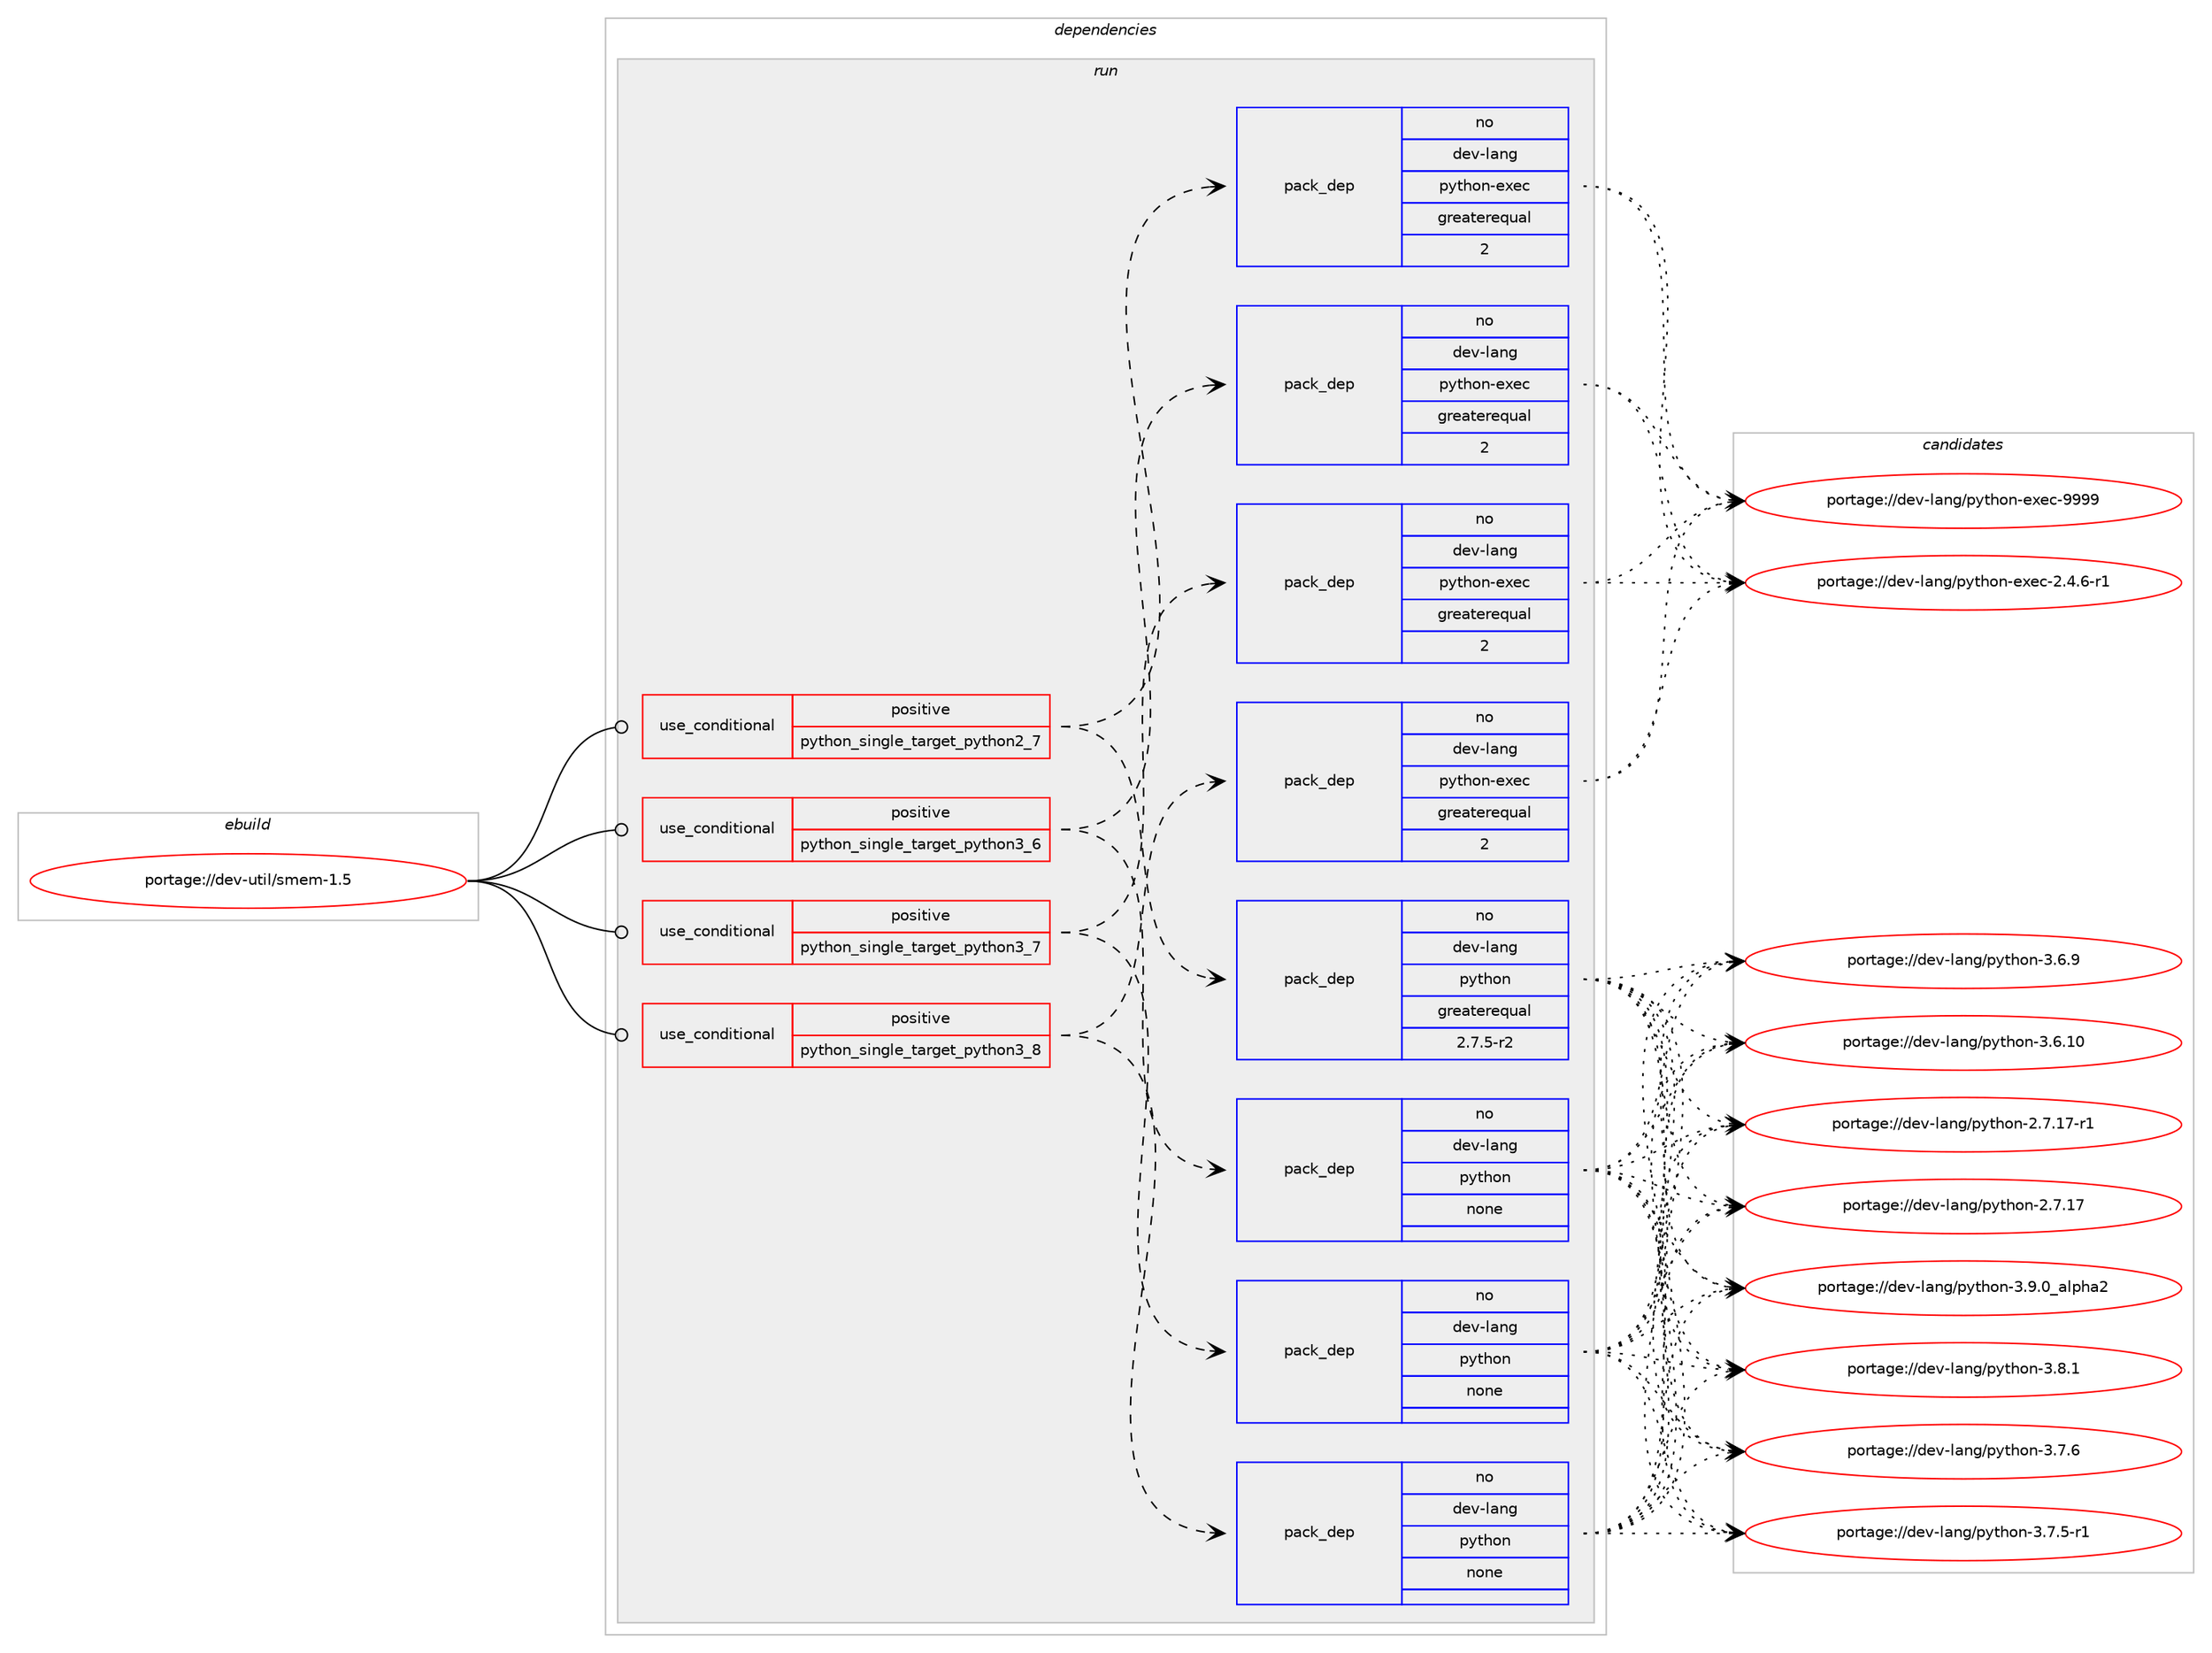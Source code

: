 digraph prolog {

# *************
# Graph options
# *************

newrank=true;
concentrate=true;
compound=true;
graph [rankdir=LR,fontname=Helvetica,fontsize=10,ranksep=1.5];#, ranksep=2.5, nodesep=0.2];
edge  [arrowhead=vee];
node  [fontname=Helvetica,fontsize=10];

# **********
# The ebuild
# **********

subgraph cluster_leftcol {
color=gray;
label=<<i>ebuild</i>>;
id [label="portage://dev-util/smem-1.5", color=red, width=4, href="../dev-util/smem-1.5.svg"];
}

# ****************
# The dependencies
# ****************

subgraph cluster_midcol {
color=gray;
label=<<i>dependencies</i>>;
subgraph cluster_compile {
fillcolor="#eeeeee";
style=filled;
label=<<i>compile</i>>;
}
subgraph cluster_compileandrun {
fillcolor="#eeeeee";
style=filled;
label=<<i>compile and run</i>>;
}
subgraph cluster_run {
fillcolor="#eeeeee";
style=filled;
label=<<i>run</i>>;
subgraph cond61578 {
dependency297216 [label=<<TABLE BORDER="0" CELLBORDER="1" CELLSPACING="0" CELLPADDING="4"><TR><TD ROWSPAN="3" CELLPADDING="10">use_conditional</TD></TR><TR><TD>positive</TD></TR><TR><TD>python_single_target_python2_7</TD></TR></TABLE>>, shape=none, color=red];
subgraph pack231054 {
dependency297217 [label=<<TABLE BORDER="0" CELLBORDER="1" CELLSPACING="0" CELLPADDING="4" WIDTH="220"><TR><TD ROWSPAN="6" CELLPADDING="30">pack_dep</TD></TR><TR><TD WIDTH="110">no</TD></TR><TR><TD>dev-lang</TD></TR><TR><TD>python</TD></TR><TR><TD>greaterequal</TD></TR><TR><TD>2.7.5-r2</TD></TR></TABLE>>, shape=none, color=blue];
}
dependency297216:e -> dependency297217:w [weight=20,style="dashed",arrowhead="vee"];
subgraph pack231055 {
dependency297218 [label=<<TABLE BORDER="0" CELLBORDER="1" CELLSPACING="0" CELLPADDING="4" WIDTH="220"><TR><TD ROWSPAN="6" CELLPADDING="30">pack_dep</TD></TR><TR><TD WIDTH="110">no</TD></TR><TR><TD>dev-lang</TD></TR><TR><TD>python-exec</TD></TR><TR><TD>greaterequal</TD></TR><TR><TD>2</TD></TR></TABLE>>, shape=none, color=blue];
}
dependency297216:e -> dependency297218:w [weight=20,style="dashed",arrowhead="vee"];
}
id:e -> dependency297216:w [weight=20,style="solid",arrowhead="odot"];
subgraph cond61579 {
dependency297219 [label=<<TABLE BORDER="0" CELLBORDER="1" CELLSPACING="0" CELLPADDING="4"><TR><TD ROWSPAN="3" CELLPADDING="10">use_conditional</TD></TR><TR><TD>positive</TD></TR><TR><TD>python_single_target_python3_6</TD></TR></TABLE>>, shape=none, color=red];
subgraph pack231056 {
dependency297220 [label=<<TABLE BORDER="0" CELLBORDER="1" CELLSPACING="0" CELLPADDING="4" WIDTH="220"><TR><TD ROWSPAN="6" CELLPADDING="30">pack_dep</TD></TR><TR><TD WIDTH="110">no</TD></TR><TR><TD>dev-lang</TD></TR><TR><TD>python</TD></TR><TR><TD>none</TD></TR><TR><TD></TD></TR></TABLE>>, shape=none, color=blue];
}
dependency297219:e -> dependency297220:w [weight=20,style="dashed",arrowhead="vee"];
subgraph pack231057 {
dependency297221 [label=<<TABLE BORDER="0" CELLBORDER="1" CELLSPACING="0" CELLPADDING="4" WIDTH="220"><TR><TD ROWSPAN="6" CELLPADDING="30">pack_dep</TD></TR><TR><TD WIDTH="110">no</TD></TR><TR><TD>dev-lang</TD></TR><TR><TD>python-exec</TD></TR><TR><TD>greaterequal</TD></TR><TR><TD>2</TD></TR></TABLE>>, shape=none, color=blue];
}
dependency297219:e -> dependency297221:w [weight=20,style="dashed",arrowhead="vee"];
}
id:e -> dependency297219:w [weight=20,style="solid",arrowhead="odot"];
subgraph cond61580 {
dependency297222 [label=<<TABLE BORDER="0" CELLBORDER="1" CELLSPACING="0" CELLPADDING="4"><TR><TD ROWSPAN="3" CELLPADDING="10">use_conditional</TD></TR><TR><TD>positive</TD></TR><TR><TD>python_single_target_python3_7</TD></TR></TABLE>>, shape=none, color=red];
subgraph pack231058 {
dependency297223 [label=<<TABLE BORDER="0" CELLBORDER="1" CELLSPACING="0" CELLPADDING="4" WIDTH="220"><TR><TD ROWSPAN="6" CELLPADDING="30">pack_dep</TD></TR><TR><TD WIDTH="110">no</TD></TR><TR><TD>dev-lang</TD></TR><TR><TD>python</TD></TR><TR><TD>none</TD></TR><TR><TD></TD></TR></TABLE>>, shape=none, color=blue];
}
dependency297222:e -> dependency297223:w [weight=20,style="dashed",arrowhead="vee"];
subgraph pack231059 {
dependency297224 [label=<<TABLE BORDER="0" CELLBORDER="1" CELLSPACING="0" CELLPADDING="4" WIDTH="220"><TR><TD ROWSPAN="6" CELLPADDING="30">pack_dep</TD></TR><TR><TD WIDTH="110">no</TD></TR><TR><TD>dev-lang</TD></TR><TR><TD>python-exec</TD></TR><TR><TD>greaterequal</TD></TR><TR><TD>2</TD></TR></TABLE>>, shape=none, color=blue];
}
dependency297222:e -> dependency297224:w [weight=20,style="dashed",arrowhead="vee"];
}
id:e -> dependency297222:w [weight=20,style="solid",arrowhead="odot"];
subgraph cond61581 {
dependency297225 [label=<<TABLE BORDER="0" CELLBORDER="1" CELLSPACING="0" CELLPADDING="4"><TR><TD ROWSPAN="3" CELLPADDING="10">use_conditional</TD></TR><TR><TD>positive</TD></TR><TR><TD>python_single_target_python3_8</TD></TR></TABLE>>, shape=none, color=red];
subgraph pack231060 {
dependency297226 [label=<<TABLE BORDER="0" CELLBORDER="1" CELLSPACING="0" CELLPADDING="4" WIDTH="220"><TR><TD ROWSPAN="6" CELLPADDING="30">pack_dep</TD></TR><TR><TD WIDTH="110">no</TD></TR><TR><TD>dev-lang</TD></TR><TR><TD>python</TD></TR><TR><TD>none</TD></TR><TR><TD></TD></TR></TABLE>>, shape=none, color=blue];
}
dependency297225:e -> dependency297226:w [weight=20,style="dashed",arrowhead="vee"];
subgraph pack231061 {
dependency297227 [label=<<TABLE BORDER="0" CELLBORDER="1" CELLSPACING="0" CELLPADDING="4" WIDTH="220"><TR><TD ROWSPAN="6" CELLPADDING="30">pack_dep</TD></TR><TR><TD WIDTH="110">no</TD></TR><TR><TD>dev-lang</TD></TR><TR><TD>python-exec</TD></TR><TR><TD>greaterequal</TD></TR><TR><TD>2</TD></TR></TABLE>>, shape=none, color=blue];
}
dependency297225:e -> dependency297227:w [weight=20,style="dashed",arrowhead="vee"];
}
id:e -> dependency297225:w [weight=20,style="solid",arrowhead="odot"];
}
}

# **************
# The candidates
# **************

subgraph cluster_choices {
rank=same;
color=gray;
label=<<i>candidates</i>>;

subgraph choice231054 {
color=black;
nodesep=1;
choice10010111845108971101034711212111610411111045514657464895971081121049750 [label="portage://dev-lang/python-3.9.0_alpha2", color=red, width=4,href="../dev-lang/python-3.9.0_alpha2.svg"];
choice100101118451089711010347112121116104111110455146564649 [label="portage://dev-lang/python-3.8.1", color=red, width=4,href="../dev-lang/python-3.8.1.svg"];
choice100101118451089711010347112121116104111110455146554654 [label="portage://dev-lang/python-3.7.6", color=red, width=4,href="../dev-lang/python-3.7.6.svg"];
choice1001011184510897110103471121211161041111104551465546534511449 [label="portage://dev-lang/python-3.7.5-r1", color=red, width=4,href="../dev-lang/python-3.7.5-r1.svg"];
choice100101118451089711010347112121116104111110455146544657 [label="portage://dev-lang/python-3.6.9", color=red, width=4,href="../dev-lang/python-3.6.9.svg"];
choice10010111845108971101034711212111610411111045514654464948 [label="portage://dev-lang/python-3.6.10", color=red, width=4,href="../dev-lang/python-3.6.10.svg"];
choice100101118451089711010347112121116104111110455046554649554511449 [label="portage://dev-lang/python-2.7.17-r1", color=red, width=4,href="../dev-lang/python-2.7.17-r1.svg"];
choice10010111845108971101034711212111610411111045504655464955 [label="portage://dev-lang/python-2.7.17", color=red, width=4,href="../dev-lang/python-2.7.17.svg"];
dependency297217:e -> choice10010111845108971101034711212111610411111045514657464895971081121049750:w [style=dotted,weight="100"];
dependency297217:e -> choice100101118451089711010347112121116104111110455146564649:w [style=dotted,weight="100"];
dependency297217:e -> choice100101118451089711010347112121116104111110455146554654:w [style=dotted,weight="100"];
dependency297217:e -> choice1001011184510897110103471121211161041111104551465546534511449:w [style=dotted,weight="100"];
dependency297217:e -> choice100101118451089711010347112121116104111110455146544657:w [style=dotted,weight="100"];
dependency297217:e -> choice10010111845108971101034711212111610411111045514654464948:w [style=dotted,weight="100"];
dependency297217:e -> choice100101118451089711010347112121116104111110455046554649554511449:w [style=dotted,weight="100"];
dependency297217:e -> choice10010111845108971101034711212111610411111045504655464955:w [style=dotted,weight="100"];
}
subgraph choice231055 {
color=black;
nodesep=1;
choice10010111845108971101034711212111610411111045101120101994557575757 [label="portage://dev-lang/python-exec-9999", color=red, width=4,href="../dev-lang/python-exec-9999.svg"];
choice10010111845108971101034711212111610411111045101120101994550465246544511449 [label="portage://dev-lang/python-exec-2.4.6-r1", color=red, width=4,href="../dev-lang/python-exec-2.4.6-r1.svg"];
dependency297218:e -> choice10010111845108971101034711212111610411111045101120101994557575757:w [style=dotted,weight="100"];
dependency297218:e -> choice10010111845108971101034711212111610411111045101120101994550465246544511449:w [style=dotted,weight="100"];
}
subgraph choice231056 {
color=black;
nodesep=1;
choice10010111845108971101034711212111610411111045514657464895971081121049750 [label="portage://dev-lang/python-3.9.0_alpha2", color=red, width=4,href="../dev-lang/python-3.9.0_alpha2.svg"];
choice100101118451089711010347112121116104111110455146564649 [label="portage://dev-lang/python-3.8.1", color=red, width=4,href="../dev-lang/python-3.8.1.svg"];
choice100101118451089711010347112121116104111110455146554654 [label="portage://dev-lang/python-3.7.6", color=red, width=4,href="../dev-lang/python-3.7.6.svg"];
choice1001011184510897110103471121211161041111104551465546534511449 [label="portage://dev-lang/python-3.7.5-r1", color=red, width=4,href="../dev-lang/python-3.7.5-r1.svg"];
choice100101118451089711010347112121116104111110455146544657 [label="portage://dev-lang/python-3.6.9", color=red, width=4,href="../dev-lang/python-3.6.9.svg"];
choice10010111845108971101034711212111610411111045514654464948 [label="portage://dev-lang/python-3.6.10", color=red, width=4,href="../dev-lang/python-3.6.10.svg"];
choice100101118451089711010347112121116104111110455046554649554511449 [label="portage://dev-lang/python-2.7.17-r1", color=red, width=4,href="../dev-lang/python-2.7.17-r1.svg"];
choice10010111845108971101034711212111610411111045504655464955 [label="portage://dev-lang/python-2.7.17", color=red, width=4,href="../dev-lang/python-2.7.17.svg"];
dependency297220:e -> choice10010111845108971101034711212111610411111045514657464895971081121049750:w [style=dotted,weight="100"];
dependency297220:e -> choice100101118451089711010347112121116104111110455146564649:w [style=dotted,weight="100"];
dependency297220:e -> choice100101118451089711010347112121116104111110455146554654:w [style=dotted,weight="100"];
dependency297220:e -> choice1001011184510897110103471121211161041111104551465546534511449:w [style=dotted,weight="100"];
dependency297220:e -> choice100101118451089711010347112121116104111110455146544657:w [style=dotted,weight="100"];
dependency297220:e -> choice10010111845108971101034711212111610411111045514654464948:w [style=dotted,weight="100"];
dependency297220:e -> choice100101118451089711010347112121116104111110455046554649554511449:w [style=dotted,weight="100"];
dependency297220:e -> choice10010111845108971101034711212111610411111045504655464955:w [style=dotted,weight="100"];
}
subgraph choice231057 {
color=black;
nodesep=1;
choice10010111845108971101034711212111610411111045101120101994557575757 [label="portage://dev-lang/python-exec-9999", color=red, width=4,href="../dev-lang/python-exec-9999.svg"];
choice10010111845108971101034711212111610411111045101120101994550465246544511449 [label="portage://dev-lang/python-exec-2.4.6-r1", color=red, width=4,href="../dev-lang/python-exec-2.4.6-r1.svg"];
dependency297221:e -> choice10010111845108971101034711212111610411111045101120101994557575757:w [style=dotted,weight="100"];
dependency297221:e -> choice10010111845108971101034711212111610411111045101120101994550465246544511449:w [style=dotted,weight="100"];
}
subgraph choice231058 {
color=black;
nodesep=1;
choice10010111845108971101034711212111610411111045514657464895971081121049750 [label="portage://dev-lang/python-3.9.0_alpha2", color=red, width=4,href="../dev-lang/python-3.9.0_alpha2.svg"];
choice100101118451089711010347112121116104111110455146564649 [label="portage://dev-lang/python-3.8.1", color=red, width=4,href="../dev-lang/python-3.8.1.svg"];
choice100101118451089711010347112121116104111110455146554654 [label="portage://dev-lang/python-3.7.6", color=red, width=4,href="../dev-lang/python-3.7.6.svg"];
choice1001011184510897110103471121211161041111104551465546534511449 [label="portage://dev-lang/python-3.7.5-r1", color=red, width=4,href="../dev-lang/python-3.7.5-r1.svg"];
choice100101118451089711010347112121116104111110455146544657 [label="portage://dev-lang/python-3.6.9", color=red, width=4,href="../dev-lang/python-3.6.9.svg"];
choice10010111845108971101034711212111610411111045514654464948 [label="portage://dev-lang/python-3.6.10", color=red, width=4,href="../dev-lang/python-3.6.10.svg"];
choice100101118451089711010347112121116104111110455046554649554511449 [label="portage://dev-lang/python-2.7.17-r1", color=red, width=4,href="../dev-lang/python-2.7.17-r1.svg"];
choice10010111845108971101034711212111610411111045504655464955 [label="portage://dev-lang/python-2.7.17", color=red, width=4,href="../dev-lang/python-2.7.17.svg"];
dependency297223:e -> choice10010111845108971101034711212111610411111045514657464895971081121049750:w [style=dotted,weight="100"];
dependency297223:e -> choice100101118451089711010347112121116104111110455146564649:w [style=dotted,weight="100"];
dependency297223:e -> choice100101118451089711010347112121116104111110455146554654:w [style=dotted,weight="100"];
dependency297223:e -> choice1001011184510897110103471121211161041111104551465546534511449:w [style=dotted,weight="100"];
dependency297223:e -> choice100101118451089711010347112121116104111110455146544657:w [style=dotted,weight="100"];
dependency297223:e -> choice10010111845108971101034711212111610411111045514654464948:w [style=dotted,weight="100"];
dependency297223:e -> choice100101118451089711010347112121116104111110455046554649554511449:w [style=dotted,weight="100"];
dependency297223:e -> choice10010111845108971101034711212111610411111045504655464955:w [style=dotted,weight="100"];
}
subgraph choice231059 {
color=black;
nodesep=1;
choice10010111845108971101034711212111610411111045101120101994557575757 [label="portage://dev-lang/python-exec-9999", color=red, width=4,href="../dev-lang/python-exec-9999.svg"];
choice10010111845108971101034711212111610411111045101120101994550465246544511449 [label="portage://dev-lang/python-exec-2.4.6-r1", color=red, width=4,href="../dev-lang/python-exec-2.4.6-r1.svg"];
dependency297224:e -> choice10010111845108971101034711212111610411111045101120101994557575757:w [style=dotted,weight="100"];
dependency297224:e -> choice10010111845108971101034711212111610411111045101120101994550465246544511449:w [style=dotted,weight="100"];
}
subgraph choice231060 {
color=black;
nodesep=1;
choice10010111845108971101034711212111610411111045514657464895971081121049750 [label="portage://dev-lang/python-3.9.0_alpha2", color=red, width=4,href="../dev-lang/python-3.9.0_alpha2.svg"];
choice100101118451089711010347112121116104111110455146564649 [label="portage://dev-lang/python-3.8.1", color=red, width=4,href="../dev-lang/python-3.8.1.svg"];
choice100101118451089711010347112121116104111110455146554654 [label="portage://dev-lang/python-3.7.6", color=red, width=4,href="../dev-lang/python-3.7.6.svg"];
choice1001011184510897110103471121211161041111104551465546534511449 [label="portage://dev-lang/python-3.7.5-r1", color=red, width=4,href="../dev-lang/python-3.7.5-r1.svg"];
choice100101118451089711010347112121116104111110455146544657 [label="portage://dev-lang/python-3.6.9", color=red, width=4,href="../dev-lang/python-3.6.9.svg"];
choice10010111845108971101034711212111610411111045514654464948 [label="portage://dev-lang/python-3.6.10", color=red, width=4,href="../dev-lang/python-3.6.10.svg"];
choice100101118451089711010347112121116104111110455046554649554511449 [label="portage://dev-lang/python-2.7.17-r1", color=red, width=4,href="../dev-lang/python-2.7.17-r1.svg"];
choice10010111845108971101034711212111610411111045504655464955 [label="portage://dev-lang/python-2.7.17", color=red, width=4,href="../dev-lang/python-2.7.17.svg"];
dependency297226:e -> choice10010111845108971101034711212111610411111045514657464895971081121049750:w [style=dotted,weight="100"];
dependency297226:e -> choice100101118451089711010347112121116104111110455146564649:w [style=dotted,weight="100"];
dependency297226:e -> choice100101118451089711010347112121116104111110455146554654:w [style=dotted,weight="100"];
dependency297226:e -> choice1001011184510897110103471121211161041111104551465546534511449:w [style=dotted,weight="100"];
dependency297226:e -> choice100101118451089711010347112121116104111110455146544657:w [style=dotted,weight="100"];
dependency297226:e -> choice10010111845108971101034711212111610411111045514654464948:w [style=dotted,weight="100"];
dependency297226:e -> choice100101118451089711010347112121116104111110455046554649554511449:w [style=dotted,weight="100"];
dependency297226:e -> choice10010111845108971101034711212111610411111045504655464955:w [style=dotted,weight="100"];
}
subgraph choice231061 {
color=black;
nodesep=1;
choice10010111845108971101034711212111610411111045101120101994557575757 [label="portage://dev-lang/python-exec-9999", color=red, width=4,href="../dev-lang/python-exec-9999.svg"];
choice10010111845108971101034711212111610411111045101120101994550465246544511449 [label="portage://dev-lang/python-exec-2.4.6-r1", color=red, width=4,href="../dev-lang/python-exec-2.4.6-r1.svg"];
dependency297227:e -> choice10010111845108971101034711212111610411111045101120101994557575757:w [style=dotted,weight="100"];
dependency297227:e -> choice10010111845108971101034711212111610411111045101120101994550465246544511449:w [style=dotted,weight="100"];
}
}

}
